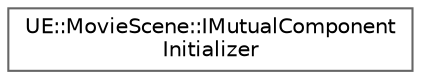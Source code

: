 digraph "Graphical Class Hierarchy"
{
 // INTERACTIVE_SVG=YES
 // LATEX_PDF_SIZE
  bgcolor="transparent";
  edge [fontname=Helvetica,fontsize=10,labelfontname=Helvetica,labelfontsize=10];
  node [fontname=Helvetica,fontsize=10,shape=box,height=0.2,width=0.4];
  rankdir="LR";
  Node0 [id="Node000000",label="UE::MovieScene::IMutualComponent\lInitializer",height=0.2,width=0.4,color="grey40", fillcolor="white", style="filled",URL="$da/dce/structUE_1_1MovieScene_1_1IMutualComponentInitializer.html",tooltip=" "];
}
